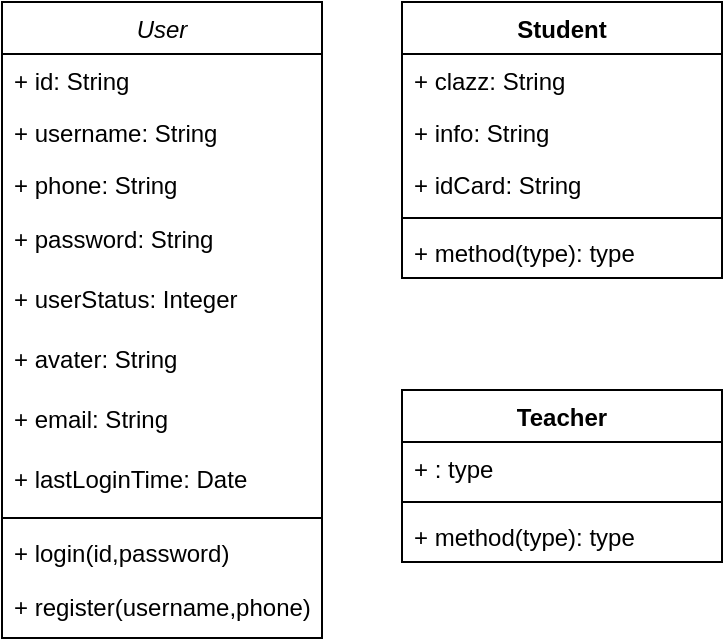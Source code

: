 <mxfile version="22.0.8" type="github">
  <diagram id="C5RBs43oDa-KdzZeNtuy" name="Page-1">
    <mxGraphModel dx="535" dy="314" grid="1" gridSize="10" guides="1" tooltips="1" connect="1" arrows="1" fold="1" page="1" pageScale="1" pageWidth="827" pageHeight="1169" math="0" shadow="0">
      <root>
        <mxCell id="WIyWlLk6GJQsqaUBKTNV-0" />
        <mxCell id="WIyWlLk6GJQsqaUBKTNV-1" parent="WIyWlLk6GJQsqaUBKTNV-0" />
        <mxCell id="zkfFHV4jXpPFQw0GAbJ--0" value="User" style="swimlane;fontStyle=2;align=center;verticalAlign=top;childLayout=stackLayout;horizontal=1;startSize=26;horizontalStack=0;resizeParent=1;resizeLast=0;collapsible=1;marginBottom=0;rounded=0;shadow=0;strokeWidth=1;" parent="WIyWlLk6GJQsqaUBKTNV-1" vertex="1">
          <mxGeometry x="280" y="110" width="160" height="318" as="geometry">
            <mxRectangle x="280" y="110" width="160" height="26" as="alternateBounds" />
          </mxGeometry>
        </mxCell>
        <mxCell id="zkfFHV4jXpPFQw0GAbJ--1" value="+ id: String" style="text;align=left;verticalAlign=top;spacingLeft=4;spacingRight=4;overflow=hidden;rotatable=0;points=[[0,0.5],[1,0.5]];portConstraint=eastwest;" parent="zkfFHV4jXpPFQw0GAbJ--0" vertex="1">
          <mxGeometry y="26" width="160" height="26" as="geometry" />
        </mxCell>
        <mxCell id="zkfFHV4jXpPFQw0GAbJ--2" value="+ username: String" style="text;align=left;verticalAlign=top;spacingLeft=4;spacingRight=4;overflow=hidden;rotatable=0;points=[[0,0.5],[1,0.5]];portConstraint=eastwest;rounded=0;shadow=0;html=0;" parent="zkfFHV4jXpPFQw0GAbJ--0" vertex="1">
          <mxGeometry y="52" width="160" height="26" as="geometry" />
        </mxCell>
        <mxCell id="zkfFHV4jXpPFQw0GAbJ--3" value="+ phone: String" style="text;align=left;verticalAlign=top;spacingLeft=4;spacingRight=4;overflow=hidden;rotatable=0;points=[[0,0.5],[1,0.5]];portConstraint=eastwest;rounded=0;shadow=0;html=0;" parent="zkfFHV4jXpPFQw0GAbJ--0" vertex="1">
          <mxGeometry y="78" width="160" height="26" as="geometry" />
        </mxCell>
        <mxCell id="CQEFL2mhmP3pLworNLFp-5" value="+ password: String" style="text;strokeColor=none;fillColor=none;align=left;verticalAlign=middle;spacingLeft=4;spacingRight=4;overflow=hidden;points=[[0,0.5],[1,0.5]];portConstraint=eastwest;rotatable=0;whiteSpace=wrap;html=1;" vertex="1" parent="zkfFHV4jXpPFQw0GAbJ--0">
          <mxGeometry y="104" width="160" height="30" as="geometry" />
        </mxCell>
        <mxCell id="CQEFL2mhmP3pLworNLFp-16" value="+ userStatus: Integer" style="text;strokeColor=none;fillColor=none;align=left;verticalAlign=middle;spacingLeft=4;spacingRight=4;overflow=hidden;points=[[0,0.5],[1,0.5]];portConstraint=eastwest;rotatable=0;whiteSpace=wrap;html=1;" vertex="1" parent="zkfFHV4jXpPFQw0GAbJ--0">
          <mxGeometry y="134" width="160" height="30" as="geometry" />
        </mxCell>
        <mxCell id="CQEFL2mhmP3pLworNLFp-17" value="+ avater: String" style="text;strokeColor=none;fillColor=none;align=left;verticalAlign=middle;spacingLeft=4;spacingRight=4;overflow=hidden;points=[[0,0.5],[1,0.5]];portConstraint=eastwest;rotatable=0;whiteSpace=wrap;html=1;" vertex="1" parent="zkfFHV4jXpPFQw0GAbJ--0">
          <mxGeometry y="164" width="160" height="30" as="geometry" />
        </mxCell>
        <mxCell id="CQEFL2mhmP3pLworNLFp-18" value="+ email: String" style="text;strokeColor=none;fillColor=none;align=left;verticalAlign=middle;spacingLeft=4;spacingRight=4;overflow=hidden;points=[[0,0.5],[1,0.5]];portConstraint=eastwest;rotatable=0;whiteSpace=wrap;html=1;" vertex="1" parent="zkfFHV4jXpPFQw0GAbJ--0">
          <mxGeometry y="194" width="160" height="30" as="geometry" />
        </mxCell>
        <mxCell id="CQEFL2mhmP3pLworNLFp-26" value="+ lastLoginTime: Date" style="text;strokeColor=none;fillColor=none;align=left;verticalAlign=middle;spacingLeft=4;spacingRight=4;overflow=hidden;points=[[0,0.5],[1,0.5]];portConstraint=eastwest;rotatable=0;whiteSpace=wrap;html=1;" vertex="1" parent="zkfFHV4jXpPFQw0GAbJ--0">
          <mxGeometry y="224" width="160" height="30" as="geometry" />
        </mxCell>
        <mxCell id="zkfFHV4jXpPFQw0GAbJ--4" value="" style="line;html=1;strokeWidth=1;align=left;verticalAlign=middle;spacingTop=-1;spacingLeft=3;spacingRight=3;rotatable=0;labelPosition=right;points=[];portConstraint=eastwest;" parent="zkfFHV4jXpPFQw0GAbJ--0" vertex="1">
          <mxGeometry y="254" width="160" height="8" as="geometry" />
        </mxCell>
        <mxCell id="zkfFHV4jXpPFQw0GAbJ--5" value="+ login(id,password)" style="text;align=left;verticalAlign=top;spacingLeft=4;spacingRight=4;overflow=hidden;rotatable=0;points=[[0,0.5],[1,0.5]];portConstraint=eastwest;" parent="zkfFHV4jXpPFQw0GAbJ--0" vertex="1">
          <mxGeometry y="262" width="160" height="26" as="geometry" />
        </mxCell>
        <mxCell id="CQEFL2mhmP3pLworNLFp-4" value="+ register(username,phone)" style="text;strokeColor=none;fillColor=none;align=left;verticalAlign=middle;spacingLeft=4;spacingRight=4;overflow=hidden;points=[[0,0.5],[1,0.5]];portConstraint=eastwest;rotatable=0;whiteSpace=wrap;html=1;" vertex="1" parent="zkfFHV4jXpPFQw0GAbJ--0">
          <mxGeometry y="288" width="160" height="30" as="geometry" />
        </mxCell>
        <mxCell id="CQEFL2mhmP3pLworNLFp-8" value="Student" style="swimlane;fontStyle=1;align=center;verticalAlign=top;childLayout=stackLayout;horizontal=1;startSize=26;horizontalStack=0;resizeParent=1;resizeParentMax=0;resizeLast=0;collapsible=1;marginBottom=0;whiteSpace=wrap;html=1;" vertex="1" parent="WIyWlLk6GJQsqaUBKTNV-1">
          <mxGeometry x="480" y="110" width="160" height="138" as="geometry" />
        </mxCell>
        <mxCell id="CQEFL2mhmP3pLworNLFp-9" value="+ clazz: String" style="text;strokeColor=none;fillColor=none;align=left;verticalAlign=top;spacingLeft=4;spacingRight=4;overflow=hidden;rotatable=0;points=[[0,0.5],[1,0.5]];portConstraint=eastwest;whiteSpace=wrap;html=1;" vertex="1" parent="CQEFL2mhmP3pLworNLFp-8">
          <mxGeometry y="26" width="160" height="26" as="geometry" />
        </mxCell>
        <mxCell id="CQEFL2mhmP3pLworNLFp-13" value="+ info: String" style="text;strokeColor=none;fillColor=none;align=left;verticalAlign=top;spacingLeft=4;spacingRight=4;overflow=hidden;rotatable=0;points=[[0,0.5],[1,0.5]];portConstraint=eastwest;whiteSpace=wrap;html=1;" vertex="1" parent="CQEFL2mhmP3pLworNLFp-8">
          <mxGeometry y="52" width="160" height="26" as="geometry" />
        </mxCell>
        <mxCell id="CQEFL2mhmP3pLworNLFp-19" value="+ idCard: String" style="text;strokeColor=none;fillColor=none;align=left;verticalAlign=top;spacingLeft=4;spacingRight=4;overflow=hidden;rotatable=0;points=[[0,0.5],[1,0.5]];portConstraint=eastwest;whiteSpace=wrap;html=1;" vertex="1" parent="CQEFL2mhmP3pLworNLFp-8">
          <mxGeometry y="78" width="160" height="26" as="geometry" />
        </mxCell>
        <mxCell id="CQEFL2mhmP3pLworNLFp-10" value="" style="line;strokeWidth=1;fillColor=none;align=left;verticalAlign=middle;spacingTop=-1;spacingLeft=3;spacingRight=3;rotatable=0;labelPosition=right;points=[];portConstraint=eastwest;strokeColor=inherit;" vertex="1" parent="CQEFL2mhmP3pLworNLFp-8">
          <mxGeometry y="104" width="160" height="8" as="geometry" />
        </mxCell>
        <mxCell id="CQEFL2mhmP3pLworNLFp-11" value="+ method(type): type" style="text;strokeColor=none;fillColor=none;align=left;verticalAlign=top;spacingLeft=4;spacingRight=4;overflow=hidden;rotatable=0;points=[[0,0.5],[1,0.5]];portConstraint=eastwest;whiteSpace=wrap;html=1;" vertex="1" parent="CQEFL2mhmP3pLworNLFp-8">
          <mxGeometry y="112" width="160" height="26" as="geometry" />
        </mxCell>
        <mxCell id="CQEFL2mhmP3pLworNLFp-20" value="Teacher" style="swimlane;fontStyle=1;align=center;verticalAlign=top;childLayout=stackLayout;horizontal=1;startSize=26;horizontalStack=0;resizeParent=1;resizeParentMax=0;resizeLast=0;collapsible=1;marginBottom=0;whiteSpace=wrap;html=1;" vertex="1" parent="WIyWlLk6GJQsqaUBKTNV-1">
          <mxGeometry x="480" y="304" width="160" height="86" as="geometry" />
        </mxCell>
        <mxCell id="CQEFL2mhmP3pLworNLFp-21" value="+ : type" style="text;strokeColor=none;fillColor=none;align=left;verticalAlign=top;spacingLeft=4;spacingRight=4;overflow=hidden;rotatable=0;points=[[0,0.5],[1,0.5]];portConstraint=eastwest;whiteSpace=wrap;html=1;" vertex="1" parent="CQEFL2mhmP3pLworNLFp-20">
          <mxGeometry y="26" width="160" height="26" as="geometry" />
        </mxCell>
        <mxCell id="CQEFL2mhmP3pLworNLFp-22" value="" style="line;strokeWidth=1;fillColor=none;align=left;verticalAlign=middle;spacingTop=-1;spacingLeft=3;spacingRight=3;rotatable=0;labelPosition=right;points=[];portConstraint=eastwest;strokeColor=inherit;" vertex="1" parent="CQEFL2mhmP3pLworNLFp-20">
          <mxGeometry y="52" width="160" height="8" as="geometry" />
        </mxCell>
        <mxCell id="CQEFL2mhmP3pLworNLFp-23" value="+ method(type): type" style="text;strokeColor=none;fillColor=none;align=left;verticalAlign=top;spacingLeft=4;spacingRight=4;overflow=hidden;rotatable=0;points=[[0,0.5],[1,0.5]];portConstraint=eastwest;whiteSpace=wrap;html=1;" vertex="1" parent="CQEFL2mhmP3pLworNLFp-20">
          <mxGeometry y="60" width="160" height="26" as="geometry" />
        </mxCell>
      </root>
    </mxGraphModel>
  </diagram>
</mxfile>

